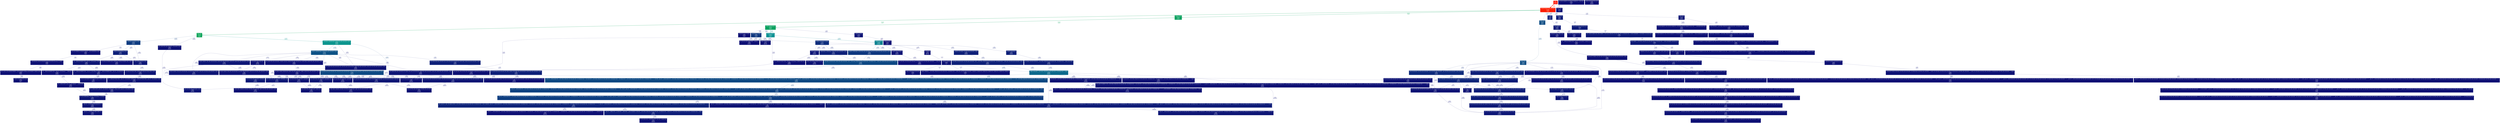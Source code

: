 digraph {
	graph [fontname=Arial, nodesep=0.125, ranksep=0.25];
	node [fontcolor=white, fontname=Arial, height=0, shape=box, style=filled, width=0];
	edge [fontname=Arial];
	1 [color="#fc1400", fontcolor="#ffffff", fontsize="10.00", label="main\n98.06%\n(0.00%)"];
	1 -> 2 [arrowsize="0.99", color="#fb1e01", fontcolor="#fb1e01", fontsize="10.00", label="97.12%\n11964×", labeldistance="3.88", penwidth="3.88"];
	1 -> 136 [arrowsize="0.35", color="#0d1074", fontcolor="#0d1074", fontsize="10.00", label="0.70%\n1×", labeldistance="0.50", penwidth="0.50"];
	2 [color="#fb1e01", fontcolor="#ffffff", fontsize="10.00", label="SharedComponent::TickComponents()\n97.12%\n(0.65%)\n11964×"];
	2 -> 3 [arrowsize="0.61", color="#0ba458", fontcolor="#0ba458", fontsize="10.00", label="37.42%\n11964×", labeldistance="1.50", penwidth="1.50"];
	2 -> 5 [arrowsize="0.60", color="#0ba260", fontcolor="#0ba260", fontsize="10.00", label="35.91%\n11964×", labeldistance="1.44", penwidth="1.44"];
	2 -> 12 [arrowsize="0.37", color="#0d4d84", fontcolor="#0d4d84", fontsize="10.00", label="13.49%\n11964×", labeldistance="0.54", penwidth="0.54"];
	2 -> 28 [arrowsize="0.35", color="#0d1f78", fontcolor="#0d1f78", fontsize="10.00", label="4.23%\n11964×", labeldistance="0.50", penwidth="0.50"];
	2 -> 40 [arrowsize="0.35", color="#0d1b77", fontcolor="#0d1b77", fontsize="10.00", label="3.30%\n23928×", labeldistance="0.50", penwidth="0.50"];
	2 -> 56 [arrowsize="0.35", color="#0d1675", fontcolor="#0d1675", fontsize="10.00", label="2.11%\n11963×", labeldistance="0.50", penwidth="0.50"];
	3 [color="#0ba458", fontcolor="#ffffff", fontsize="10.00", label="Map::Tick()\n37.42%\n(0.32%)\n11964×"];
	3 -> 6 [arrowsize="0.51", color="#0c958e", fontcolor="#0c958e", fontsize="10.00", label="26.35%\n191424×", labeldistance="1.05", penwidth="1.05"];
	3 -> 18 [arrowsize="0.35", color="#0d3b80", fontcolor="#0d3b80", fontsize="10.00", label="10.02%\n191423×", labeldistance="0.50", penwidth="0.50"];
	3 -> 116 [arrowsize="0.35", color="#0d1074", fontcolor="#0d1074", fontsize="10.00", label="0.68%\n191424×", labeldistance="0.50", penwidth="0.50"];
	4 [color="#0ba260", fontcolor="#ffffff", fontsize="10.00", label="Shader::RenderShaders()\n35.91%\n(0.32%)\n11964×"];
	4 -> 7 [arrowsize="0.50", color="#0c9193", fontcolor="#0c9193", fontsize="10.00", label="24.65%\n11964×", labeldistance="0.99", penwidth="0.99"];
	4 -> 20 [arrowsize="0.35", color="#0d367e", fontcolor="#0d367e", fontsize="10.00", label="9.00%\n11964×", labeldistance="0.50", penwidth="0.50"];
	4 -> 74 [arrowsize="0.35", color="#0d1375", fontcolor="#0d1375", fontsize="10.00", label="1.41%\n11964×", labeldistance="0.50", penwidth="0.50"];
	4 -> 147 [arrowsize="0.35", color="#0d0f73", fontcolor="#0d0f73", fontsize="10.00", label="0.54%\n11964×", labeldistance="0.50", penwidth="0.50"];
	5 [color="#0ba260", fontcolor="#ffffff", fontsize="10.00", label="Graphics::Tick()\n35.91%\n(0.00%)\n11964×"];
	5 -> 4 [arrowsize="0.60", color="#0ba260", fontcolor="#0ba260", fontsize="10.00", label="35.91%\n11964×", labeldistance="1.44", penwidth="1.44"];
	6 [color="#0c958e", fontcolor="#ffffff", fontsize="10.00", label="PlayerModel::UpdateMatrix(glm::tmat4x4<float, (glm::precision)0> const&)\n26.35%\n(0.00%)\n191424×"];
	6 -> 10 [arrowsize="0.38", color="#0c5185", fontcolor="#0c5185", fontsize="10.00", label="14.22%\n1357665×", labeldistance="0.57", penwidth="0.57"];
	6 -> 14 [arrowsize="0.35", color="#0d4081", fontcolor="#0d4081", fontsize="10.00", label="10.95%\n574272×", labeldistance="0.50", penwidth="0.50"];
	6 -> 108 [arrowsize="0.35", color="#0d1074", fontcolor="#0d1074", fontsize="10.00", label="0.82%\n191423×", labeldistance="0.50", penwidth="0.50"];
	7 [color="#0c9193", fontcolor="#ffffff", fontsize="10.00", label="Shader3d::Render()\n24.65%\n(0.97%)\n11964×"];
	7 -> 8 [arrowsize="0.47", color="#0c8290", fontcolor="#0c8290", fontsize="10.00", label="22.35%\n1560992×", labeldistance="0.89", penwidth="0.89"];
	7 -> 65 [arrowsize="0.35", color="#0d0d73", fontcolor="#0d0d73", fontsize="10.00", label="0.15%\n11964×", labeldistance="0.50", penwidth="0.50"];
	7 -> 102 [arrowsize="0.35", color="#0d0f73", fontcolor="#0d0f73", fontsize="10.00", label="0.46%\n1836227×", labeldistance="0.50", penwidth="0.50"];
	7 -> 140 [arrowsize="0.35", color="#0d0e73", fontcolor="#0d0e73", fontsize="10.00", label="0.34%\n1836226×", labeldistance="0.50", penwidth="0.50"];
	8 [color="#0c8290", fontcolor="#ffffff", fontsize="10.00", label="Model3d::Render()\n22.35%\n(1.29%)\n1560992×"];
	8 -> 19 [arrowsize="0.35", color="#0d377f", fontcolor="#0d377f", fontsize="10.00", label="9.28%\n1560994×", labeldistance="0.50", penwidth="0.50"];
	8 -> 27 [arrowsize="0.35", color="#0d1f78", fontcolor="#0d1f78", fontsize="10.00", label="4.31%\n1560992×", labeldistance="0.50", penwidth="0.50"];
	8 -> 29 [arrowsize="0.35", color="#0d1f78", fontcolor="#0d1f78", fontsize="10.00", label="4.32%\n1560992×", labeldistance="0.50", penwidth="0.50"];
	8 -> 52 [arrowsize="0.35", color="#0d1274", fontcolor="#0d1274", fontsize="10.00", label="1.16%\n1560992×", labeldistance="0.50", penwidth="0.50"];
	8 -> 76 [arrowsize="0.35", color="#0d1074", fontcolor="#0d1074", fontsize="10.00", label="0.74%\n1560993×", labeldistance="0.50", penwidth="0.50"];
	8 -> 92 [arrowsize="0.35", color="#0d1274", fontcolor="#0d1274", fontsize="10.00", label="1.24%\n4682977×", labeldistance="0.50", penwidth="0.50"];
	9 [color="#0c698b", fontcolor="#ffffff", fontsize="10.00", label="Shader::Uniform(std::__cxx11::basic_string<char, std::char_traits<char>, std::allocator<char> > const&)\n18.43%\n(0.65%)\n7829032×"];
	9 -> 13 [arrowsize="0.36", color="#0d4983", fontcolor="#0d4983", fontsize="10.00", label="12.68%\n7829036×", labeldistance="0.51", penwidth="0.51"];
	9 -> 39 [arrowsize="0.35", color="#0d1274", fontcolor="#0d1274", fontsize="10.00", label="1.29%\n7829033×", labeldistance="0.50", penwidth="0.50"];
	9 -> 72 [arrowsize="0.35", color="#0d1375", fontcolor="#0d1375", fontsize="10.00", label="1.45%\n15658084×", labeldistance="0.50", penwidth="0.50"];
	9 -> 119 [arrowsize="0.35", color="#0d1074", fontcolor="#0d1074", fontsize="10.00", label="0.86%\n7829033×", labeldistance="0.50", penwidth="0.50"];
	9 -> 126 [arrowsize="0.35", color="#0d1074", fontcolor="#0d1074", fontsize="10.00", label="0.81%\n15658069×", labeldistance="0.50", penwidth="0.50"];
	10 [color="#0c5185", fontcolor="#ffffff", fontsize="10.00", label="Model3d::UpdateMatrix(glm::tmat4x4<float, (glm::precision)0> const&)\n14.22%\n(0.97%)\n1357666×"];
	10 -> 14 [arrowsize="0.35", color="#0d1475", fontcolor="#0d1475", fontsize="10.00", label="1.71%\n89850×", labeldistance="0.50", penwidth="0.50"];
	10 -> 31 [arrowsize="0.35", color="#0d1e78", fontcolor="#0d1e78", fontsize="10.00", label="4.12%\n118425×", labeldistance="0.50", penwidth="0.50"];
	10 -> 53 [arrowsize="0.35", color="#0d1676", fontcolor="#0d1676", fontsize="10.00", label="2.21%\n1327716×", labeldistance="0.50", penwidth="0.50"];
	10 -> 62 [arrowsize="0.35", color="#0d1174", fontcolor="#0d1174", fontsize="10.00", label="0.98%\n1357666×", labeldistance="0.50", penwidth="0.50"];
	10 -> 65 [arrowsize="0.35", color="#0d1375", fontcolor="#0d1375", fontsize="10.00", label="1.48%\n118426×", labeldistance="0.50", penwidth="0.50"];
	10 -> 87 [arrowsize="0.35", color="#0d1274", fontcolor="#0d1274", fontsize="10.00", label="1.28%\n1327748×", labeldistance="0.50", penwidth="0.50"];
	10 -> 108 [arrowsize="0.35", color="#0d0d73", fontcolor="#0d0d73", fontsize="10.00", label="0.13%\n29950×", labeldistance="0.50", penwidth="0.50"];
	10 -> 125 [arrowsize="0.35", color="#0d1074", fontcolor="#0d1074", fontsize="10.00", label="0.80%\n118426×", labeldistance="0.50", penwidth="0.50"];
	11 [color="#0d4d84", fontcolor="#ffffff", fontsize="10.00", label="Player::Tick()\n13.49%\n(0.65%)\n191424×"];
	11 -> 22 [arrowsize="0.35", color="#0d2a7b", fontcolor="#0d2a7b", fontsize="10.00", label="6.56%\n191424×", labeldistance="0.50", penwidth="0.50"];
	11 -> 33 [arrowsize="0.35", color="#0d1e78", fontcolor="#0d1e78", fontsize="10.00", label="3.98%\n2872831×", labeldistance="0.50", penwidth="0.50"];
	11 -> 38 [arrowsize="0.35", color="#0d0e73", fontcolor="#0d0e73", fontsize="10.00", label="0.36%\n385126×", labeldistance="0.50", penwidth="0.50"];
	11 -> 44 [arrowsize="0.35", color="#0d0f73", fontcolor="#0d0f73", fontsize="10.00", label="0.49%\n765696×", labeldistance="0.50", penwidth="0.50"];
	11 -> 49 [arrowsize="0.35", color="#0d0d73", fontcolor="#0d0d73", fontsize="10.00", label="0.13%\n957120×", labeldistance="0.50", penwidth="0.50"];
	11 -> 83 [arrowsize="0.35", color="#0d0e73", fontcolor="#0d0e73", fontsize="10.00", label="0.22%\n747711×", labeldistance="0.50", penwidth="0.50"];
	11 -> 134 [arrowsize="0.35", color="#0d1074", fontcolor="#0d1074", fontsize="10.00", label="0.72%\n191424×", labeldistance="0.50", penwidth="0.50"];
	12 [color="#0d4d84", fontcolor="#ffffff", fontsize="10.00", label="World::Tick()\n13.49%\n(0.00%)\n11964×"];
	12 -> 11 [arrowsize="0.37", color="#0d4d84", fontcolor="#0d4d84", fontsize="10.00", label="13.49%\n191424×", labeldistance="0.54", penwidth="0.54"];
	13 [color="#0d4983", fontcolor="#ffffff", fontsize="10.00", label="__gnu_cxx::__normal_iterator<std::__cxx11::basic_string<char, std::char_traits<char>, std::allocator<char> >*, std::vector<std::__cxx11::basic_string<char, std::char_traits<char>, std::allocator<char> >, std::allocator<std::__cxx11::basic_string<char, std::char_traits<char>, std::allocator<char> > > > > std::find<__gnu_cxx::__normal_iterator<std::__cxx11::basic_string<char, std::char_traits<char>, std::allocator<char> >*, std::vector<std::__cxx11::basic_string<char, std::char_traits<char>, std::allocator<char> >, std::allocator<std::__cxx11::basic_string<char, std::char_traits<char>, std::allocator<char> > > > >, std::__cxx11::basic_string<char, std::char_traits<char>, std::allocator<char> > >(__gnu_cxx::__normal_iterator<std::__cxx11::basic_string<char, std::char_traits<char>, std::allocator<char> >*, std::vector<std::__cxx11::basic_string<char, std::char_traits<char>, std::allocator<char> >, std::allocator<std::__cxx11::basic_string<char, std::char_traits<char>, std::allocator<char> > > > >, __gnu_cxx::__normal_iterator<std::__cxx11::basic_string<char, std::char_traits<char>, std::allocator<char> >*, std::vector<std::__cxx11::basic_string<char, std::char_traits<char>, std::allocator<char> >, std::allocator<std::__cxx11::basic_string<char, std::char_traits<char>, std::allocator<char> > > > >, std::__cxx11::basic_string<char, std::char_traits<char>, std::allocator<char> > const&)\n12.68%\n(1.29%)\n7829036×"];
	13 -> 16 [arrowsize="0.35", color="#0d4281", fontcolor="#0d4281", fontsize="10.00", label="11.39%\n7829034×", labeldistance="0.50", penwidth="0.50"];
	14 [color="#0d4983", fontcolor="#ffffff", fontsize="10.00", label="glm::tmat4x4<float, (glm::precision)0> glm::rotate<float, (glm::precision)0>(glm::tmat4x4<float, (glm::precision)0> const&, float, glm::tvec3<float, (glm::precision)0> const&)\n12.66%\n(0.97%)\n664122×"];
	14 -> 43 [arrowsize="0.35", color="#0d1a77", fontcolor="#0d1a77", fontsize="10.00", label="3.15%\n15938916×", labeldistance="0.50", penwidth="0.50"];
	14 -> 48 [arrowsize="0.35", color="#0d1575", fontcolor="#0d1575", fontsize="10.00", label="2.01%\n1328242×", labeldistance="0.50", penwidth="0.50"];
	14 -> 55 [arrowsize="0.35", color="#0d0e73", fontcolor="#0d0e73", fontsize="10.00", label="0.38%\n6641209×", labeldistance="0.50", penwidth="0.50"];
	14 -> 57 [arrowsize="0.35", color="#0d1274", fontcolor="#0d1274", fontsize="10.00", label="1.20%\n5977089×", labeldistance="0.50", penwidth="0.50"];
	14 -> 64 [arrowsize="0.35", color="#0d1174", fontcolor="#0d1174", fontsize="10.00", label="1.12%\n3984726×", labeldistance="0.50", penwidth="0.50"];
	14 -> 69 [arrowsize="0.35", color="#0d1274", fontcolor="#0d1274", fontsize="10.00", label="1.31%\n11954182×", labeldistance="0.50", penwidth="0.50"];
	14 -> 75 [arrowsize="0.35", color="#0d1174", fontcolor="#0d1174", fontsize="10.00", label="1.08%\n14610666×", labeldistance="0.50", penwidth="0.50"];
	14 -> 90 [arrowsize="0.35", color="#0d1174", fontcolor="#0d1174", fontsize="10.00", label="1.11%\n664122×", labeldistance="0.50", penwidth="0.50"];
	15 [color="#0d4883", fontcolor="#ffffff", fontsize="10.00", label="void Shader::SetUniform<glm::tmat4x4<float, (glm::precision)0> >(std::__cxx11::basic_string<char, std::char_traits<char>, std::allocator<char> > const&, glm::tmat4x4<float, (glm::precision)0> const&)\n12.53%\n(1.29%)\n4527575×"];
	15 -> 9 [arrowsize="0.35", color="#0d3e80", fontcolor="#0d3e80", fontsize="10.00", label="10.66%\n4527576×", labeldistance="0.50", penwidth="0.50"];
	15 -> 163 [arrowsize="0.35", color="#0d0f73", fontcolor="#0d0f73", fontsize="10.00", label="0.58%\n4527576×", labeldistance="0.50", penwidth="0.50"];
	16 [color="#0d4281", fontcolor="#ffffff", fontsize="10.00", label="__gnu_cxx::__normal_iterator<std::__cxx11::basic_string<char, std::char_traits<char>, std::allocator<char> >*, std::vector<std::__cxx11::basic_string<char, std::char_traits<char>, std::allocator<char> >, std::allocator<std::__cxx11::basic_string<char, std::char_traits<char>, std::allocator<char> > > > > std::__find_if<__gnu_cxx::__normal_iterator<std::__cxx11::basic_string<char, std::char_traits<char>, std::allocator<char> >*, std::vector<std::__cxx11::basic_string<char, std::char_traits<char>, std::allocator<char> >, std::allocator<std::__cxx11::basic_string<char, std::char_traits<char>, std::allocator<char> > > > >, __gnu_cxx::__ops::_Iter_equals_val<std::__cxx11::basic_string<char, std::char_traits<char>, std::allocator<char> > const> >(__gnu_cxx::__normal_iterator<std::__cxx11::basic_string<char, std::char_traits<char>, std::allocator<char> >*, std::vector<std::__cxx11::basic_string<char, std::char_traits<char>, std::allocator<char> >, std::allocator<std::__cxx11::basic_string<char, std::char_traits<char>, std::allocator<char> > > > >, __gnu_cxx::__normal_iterator<std::__cxx11::basic_string<char, std::char_traits<char>, std::allocator<char> >*, std::vector<std::__cxx11::basic_string<char, std::char_traits<char>, std::allocator<char> >, std::allocator<std::__cxx11::basic_string<char, std::char_traits<char>, std::allocator<char> > > > >, __gnu_cxx::__ops::_Iter_equals_val<std::__cxx11::basic_string<char, std::char_traits<char>, std::allocator<char> > const>)\n11.39%\n(0.65%)\n7829034×"];
	16 -> 17 [arrowsize="0.35", color="#0d3d80", fontcolor="#0d3d80", fontsize="10.00", label="10.43%\n7829033×", labeldistance="0.50", penwidth="0.50"];
	17 [color="#0d3d80", fontcolor="#ffffff", fontsize="10.00", label="__gnu_cxx::__normal_iterator<std::__cxx11::basic_string<char, std::char_traits<char>, std::allocator<char> >*, std::vector<std::__cxx11::basic_string<char, std::char_traits<char>, std::allocator<char> >, std::allocator<std::__cxx11::basic_string<char, std::char_traits<char>, std::allocator<char> > > > > std::__find_if<__gnu_cxx::__normal_iterator<std::__cxx11::basic_string<char, std::char_traits<char>, std::allocator<char> >*, std::vector<std::__cxx11::basic_string<char, std::char_traits<char>, std::allocator<char> >, std::allocator<std::__cxx11::basic_string<char, std::char_traits<char>, std::allocator<char> > > > >, __gnu_cxx::__ops::_Iter_equals_val<std::__cxx11::basic_string<char, std::char_traits<char>, std::allocator<char> > const> >(__gnu_cxx::__normal_iterator<std::__cxx11::basic_string<char, std::char_traits<char>, std::allocator<char> >*, std::vector<std::__cxx11::basic_string<char, std::char_traits<char>, std::allocator<char> >, std::allocator<std::__cxx11::basic_string<char, std::char_traits<char>, std::allocator<char> > > > >, __gnu_cxx::__normal_iterator<std::__cxx11::basic_string<char, std::char_traits<char>, std::allocator<char> >*, std::vector<std::__cxx11::basic_string<char, std::char_traits<char>, std::allocator<char> >, std::allocator<std::__cxx11::basic_string<char, std::char_traits<char>, std::allocator<char> > > > >, __gnu_cxx::__ops::_Iter_equals_val<std::__cxx11::basic_string<char, std::char_traits<char>, std::allocator<char> > const>, std::random_access_iterator_tag)\n10.43%\n(1.94%)\n7829033×"];
	17 -> 24 [arrowsize="0.35", color="#0d2379", fontcolor="#0d2379", fontsize="10.00", label="5.16%\n32817151×", labeldistance="0.50", penwidth="0.50"];
	17 -> 39 [arrowsize="0.35", color="#0d1575", fontcolor="#0d1575", fontsize="10.00", label="2.04%\n12368586×", labeldistance="0.50", penwidth="0.50"];
	17 -> 81 [arrowsize="0.35", color="#0d1274", fontcolor="#0d1274", fontsize="10.00", label="1.29%\n24988136×", labeldistance="0.50", penwidth="0.50"];
	18 [color="#0d3b80", fontcolor="#ffffff", fontsize="10.00", label="PlayerModel::Sync(Player const&)\n10.02%\n(2.58%)\n191423×"];
	18 -> 32 [arrowsize="0.35", color="#0d1e78", fontcolor="#0d1e78", fontsize="10.00", label="3.95%\n382847×", labeldistance="0.50", penwidth="0.50"];
	18 -> 54 [arrowsize="0.35", color="#0d1475", fontcolor="#0d1475", fontsize="10.00", label="1.78%\n1339968×", labeldistance="0.50", penwidth="0.50"];
	18 -> 117 [arrowsize="0.35", color="#0d1074", fontcolor="#0d1074", fontsize="10.00", label="0.90%\n1778×", labeldistance="0.50", penwidth="0.50"];
	19 [color="#0d377f", fontcolor="#ffffff", fontsize="10.00", label="Shader3d::SetMatrix(glm::tmat4x4<float, (glm::precision)0> const&, glm::tmat4x4<float, (glm::precision)0> const&)\n9.28%\n(0.65%)\n1560994×"];
	19 -> 15 [arrowsize="0.35", color="#0d347e", fontcolor="#0d347e", fontsize="10.00", label="8.64%\n3121986×", labeldistance="0.50", penwidth="0.50"];
	20 [color="#0d367e", fontcolor="#ffffff", fontsize="10.00", label="ShaderShadow::Render()\n9.00%\n(0.65%)\n11964×"];
	20 -> 21 [arrowsize="0.35", color="#0d2d7c", fontcolor="#0d2d7c", fontsize="10.00", label="7.17%\n1369697×", labeldistance="0.50", penwidth="0.50"];
	20 -> 65 [arrowsize="0.35", color="#0d0d73", fontcolor="#0d0d73", fontsize="10.00", label="0.15%\n11964×", labeldistance="0.50", penwidth="0.50"];
	20 -> 102 [arrowsize="0.35", color="#0d0e73", fontcolor="#0d0e73", fontsize="10.00", label="0.39%\n1561231×", labeldistance="0.50", penwidth="0.50"];
	20 -> 140 [arrowsize="0.35", color="#0d0e73", fontcolor="#0d0e73", fontsize="10.00", label="0.29%\n1561230×", labeldistance="0.50", penwidth="0.50"];
	21 [color="#0d2d7c", fontcolor="#ffffff", fontsize="10.00", label="Model3d::ShadowModel::Render()\n7.17%\n(0.65%)\n1369697×"];
	21 -> 26 [arrowsize="0.35", color="#0d2078", fontcolor="#0d2078", fontsize="10.00", label="4.44%\n1369698×", labeldistance="0.50", penwidth="0.50"];
	21 -> 52 [arrowsize="0.35", color="#0d1174", fontcolor="#0d1174", fontsize="10.00", label="1.02%\n1369697×", labeldistance="0.50", penwidth="0.50"];
	21 -> 76 [arrowsize="0.35", color="#0d0f74", fontcolor="#0d0f74", fontsize="10.00", label="0.65%\n1369698×", labeldistance="0.50", penwidth="0.50"];
	22 [color="#0d2a7b", fontcolor="#ffffff", fontsize="10.00", label="World::MoveBox(glm::tvec3<float, (glm::precision)0>*, glm::tvec3<float, (glm::precision)0>*, glm::tvec3<float, (glm::precision)0> const&, float) const\n6.56%\n(0.32%)\n191424×"];
	22 -> 23 [arrowsize="0.35", color="#0d257a", fontcolor="#0d257a", fontsize="10.00", label="5.61%\n841721×", labeldistance="0.50", penwidth="0.50"];
	22 -> 38 [arrowsize="0.35", color="#0d0d73", fontcolor="#0d0d73", fontsize="10.00", label="0.18%\n191424×", labeldistance="0.50", penwidth="0.50"];
	22 -> 70 [arrowsize="0.35", color="#0d0e73", fontcolor="#0d0e73", fontsize="10.00", label="0.24%\n292244×", labeldistance="0.50", penwidth="0.50"];
	23 [color="#0d257a", fontcolor="#ffffff", fontsize="10.00", label="World::TestBox(glm::tvec3<float, (glm::precision)0> const&, glm::tvec3<float, (glm::precision)0> const&) const\n5.61%\n(0.65%)\n841721×"];
	23 -> 44 [arrowsize="0.35", color="#0d1876", fontcolor="#0d1876", fontsize="10.00", label="2.65%\n4169866×", labeldistance="0.50", penwidth="0.50"];
	23 -> 49 [arrowsize="0.35", color="#0d0f73", fontcolor="#0d0f73", fontsize="10.00", label="0.55%\n4169866×", labeldistance="0.50", penwidth="0.50"];
	23 -> 70 [arrowsize="0.35", color="#0d1074", fontcolor="#0d1074", fontsize="10.00", label="0.69%\n841721×", labeldistance="0.50", penwidth="0.50"];
	23 -> 83 [arrowsize="0.35", color="#0d1174", fontcolor="#0d1174", fontsize="10.00", label="1.07%\n3691518×", labeldistance="0.50", penwidth="0.50"];
	24 [color="#0d2379", fontcolor="#ffffff", fontsize="10.00", label="bool __gnu_cxx::__ops::_Iter_equals_val<std::__cxx11::basic_string<char, std::char_traits<char>, std::allocator<char> > const>::operator()<__gnu_cxx::__normal_iterator<std::__cxx11::basic_string<char, std::char_traits<char>, std::allocator<char> >*, std::vector<std::__cxx11::basic_string<char, std::char_traits<char>, std::allocator<char> >, std::allocator<std::__cxx11::basic_string<char, std::char_traits<char>, std::allocator<char> > > > > >(__gnu_cxx::__normal_iterator<std::__cxx11::basic_string<char, std::char_traits<char>, std::allocator<char> >*, std::vector<std::__cxx11::basic_string<char, std::char_traits<char>, std::allocator<char> >, std::allocator<std::__cxx11::basic_string<char, std::char_traits<char>, std::allocator<char> > > > >)\n5.16%\n(0.65%)\n32817151×"];
	24 -> 34 [arrowsize="0.35", color="#0d1d78", fontcolor="#0d1d78", fontsize="10.00", label="3.87%\n32817150×", labeldistance="0.50", penwidth="0.50"];
	24 -> 138 [arrowsize="0.35", color="#0d0f74", fontcolor="#0d0f74", fontsize="10.00", label="0.65%\n32817151×", labeldistance="0.50", penwidth="0.50"];
	25 [color="#0d2078", fontcolor="#ffffff", fontsize="10.00", label="void Shader::SetUniform<glm::tvec4<float, (glm::precision)0> >(std::__cxx11::basic_string<char, std::char_traits<char>, std::allocator<char> > const&, glm::tvec4<float, (glm::precision)0> const&)\n4.40%\n(0.65%)\n1596891×"];
	25 -> 9 [arrowsize="0.35", color="#0d1d78", fontcolor="#0d1d78", fontsize="10.00", label="3.76%\n1596891×", labeldistance="0.50", penwidth="0.50"];
	26 [color="#0d2078", fontcolor="#ffffff", fontsize="10.00", label="ShaderShadow::SetMatrix(glm::tmat4x4<float, (glm::precision)0> const&)\n4.44%\n(0.65%)\n1369698×"];
	26 -> 15 [arrowsize="0.35", color="#0d1d78", fontcolor="#0d1d78", fontsize="10.00", label="3.79%\n1369697×", labeldistance="0.50", penwidth="0.50"];
	27 [color="#0d1f78", fontcolor="#ffffff", fontsize="10.00", label="Shader3d::SetColor(glm::tvec4<float, (glm::precision)0> const&)\n4.31%\n(0.00%)\n1560992×"];
	27 -> 25 [arrowsize="0.35", color="#0d1f78", fontcolor="#0d1f78", fontsize="10.00", label="4.31%\n1560994×", labeldistance="0.50", penwidth="0.50"];
	28 [color="#0d1f78", fontcolor="#ffffff", fontsize="10.00", label="UI::Tick()\n4.23%\n(0.97%)\n11964×"];
	28 -> 42 [arrowsize="0.35", color="#0d1a77", fontcolor="#0d1a77", fontsize="10.00", label="3.19%\n71781×", labeldistance="0.50", penwidth="0.50"];
	29 [color="#0d1f78", fontcolor="#ffffff", fontsize="10.00", label="Shader3d::SetLight(bool)\n4.32%\n(0.65%)\n1560992×"];
	29 -> 36 [arrowsize="0.35", color="#0d1c77", fontcolor="#0d1c77", fontsize="10.00", label="3.68%\n1560992×", labeldistance="0.50", penwidth="0.50"];
	30 [color="#0d1f78", fontcolor="#ffffff", fontsize="10.00", label="glm::tmat4x4<float, (glm::precision)0> glm::detail::compute_inverse<float, (glm::precision)0>(glm::tmat4x4<float, (glm::precision)0> const&)\n4.19%\n(0.32%)\n120447×"];
	30 -> 55 [arrowsize="0.35", color="#0d0f74", fontcolor="#0d0f74", fontsize="10.00", label="0.61%\n10719856×", labeldistance="0.50", penwidth="0.50"];
	30 -> 64 [arrowsize="0.35", color="#0d0d73", fontcolor="#0d0d73", fontsize="10.00", label="0.14%\n481792×", labeldistance="0.50", penwidth="0.50"];
	30 -> 78 [arrowsize="0.35", color="#0d1174", fontcolor="#0d1174", fontsize="10.00", label="0.93%\n10599411×", labeldistance="0.50", penwidth="0.50"];
	30 -> 100 [arrowsize="0.35", color="#0d1174", fontcolor="#0d1174", fontsize="10.00", label="1.06%\n2047616×", labeldistance="0.50", penwidth="0.50"];
	31 [color="#0d1f78", fontcolor="#ffffff", fontsize="10.00", label="glm::tmat4x4<float, (glm::precision)0> glm::inverse<float, (glm::precision)0, glm::tmat4x4>(glm::tmat4x4<float, (glm::precision)0> const&)\n4.19%\n(0.00%)\n120447×"];
	31 -> 30 [arrowsize="0.35", color="#0d1f78", fontcolor="#0d1f78", fontsize="10.00", label="4.19%\n120447×", labeldistance="0.50", penwidth="0.50"];
	32 [color="#0d1e78", fontcolor="#ffffff", fontsize="10.00", label="Model3d::operator=(Model3d const&)\n3.95%\n(0.32%)\n382974×"];
	32 -> 54 [arrowsize="0.35", color="#0d0f73", fontcolor="#0d0f73", fontsize="10.00", label="0.51%\n382975×", labeldistance="0.50", penwidth="0.50"];
	32 -> 59 [arrowsize="0.35", color="#0d1575", fontcolor="#0d1575", fontsize="10.00", label="1.98%\n382974×", labeldistance="0.50", penwidth="0.50"];
	32 -> 135 [arrowsize="0.35", color="#0d1074", fontcolor="#0d1074", fontsize="10.00", label="0.69%\n382975×", labeldistance="0.50", penwidth="0.50"];
	33 [color="#0d1e78", fontcolor="#ffffff", fontsize="10.00", label="float glm::distance<float, (glm::precision)0, glm::tvec3>(glm::tvec3<float, (glm::precision)0> const&, glm::tvec3<float, (glm::precision)0> const&)\n3.98%\n(0.32%)\n2873759×"];
	33 -> 38 [arrowsize="0.35", color="#0d1876", fontcolor="#0d1876", fontsize="10.00", label="2.71%\n2873759×", labeldistance="0.50", penwidth="0.50"];
	33 -> 97 [arrowsize="0.35", color="#0d1174", fontcolor="#0d1174", fontsize="10.00", label="0.94%\n2873759×", labeldistance="0.50", penwidth="0.50"];
	34 [color="#0d1d78", fontcolor="#ffffff", fontsize="10.00", label="__gnu_cxx::__enable_if<std::__is_char<char>::__value, bool>::__type std::operator==<char>(std::__cxx11::basic_string<char, std::char_traits<char>, std::allocator<char> > const&, std::__cxx11::basic_string<char, std::char_traits<char>, std::allocator<char> > const&)\n3.87%\n(2.90%)\n32817150×"];
	34 -> 106 [arrowsize="0.35", color="#0d1174", fontcolor="#0d1174", fontsize="10.00", label="0.97%\n7876876×", labeldistance="0.50", penwidth="0.50"];
	35 [color="#0d1d78", fontcolor="#ffffff", fontsize="10.00", label="float glm::dot<float, (glm::precision)0, glm::tvec3>(glm::tvec3<float, (glm::precision)0> const&, glm::tvec3<float, (glm::precision)0> const&)\n3.87%\n(0.32%)\n4877335×"];
	35 -> 37 [arrowsize="0.35", color="#0d1c77", fontcolor="#0d1c77", fontsize="10.00", label="3.55%\n4877335×", labeldistance="0.50", penwidth="0.50"];
	36 [color="#0d1d77", fontcolor="#ffffff", fontsize="10.00", label="void Shader::SetUniform<float>(std::__cxx11::basic_string<char, std::char_traits<char>, std::allocator<char> > const&, float const&)\n3.70%\n(0.00%)\n1572956×"];
	36 -> 9 [arrowsize="0.35", color="#0d1d77", fontcolor="#0d1d77", fontsize="10.00", label="3.70%\n1572956×", labeldistance="0.50", penwidth="0.50"];
	37 [color="#0d1c77", fontcolor="#ffffff", fontsize="10.00", label="glm::detail::compute_dot<glm::tvec3, float, (glm::precision)0>::call(glm::tvec3<float, (glm::precision)0> const&, glm::tvec3<float, (glm::precision)0> const&)\n3.55%\n(0.65%)\n4877335×"];
	37 -> 45 [arrowsize="0.35", color="#0d1976", fontcolor="#0d1976", fontsize="10.00", label="2.91%\n4877335×", labeldistance="0.50", penwidth="0.50"];
	38 [color="#0d1c77", fontcolor="#ffffff", fontsize="10.00", label="float glm::length<float, (glm::precision)0, glm::tvec3>(glm::tvec3<float, (glm::precision)0> const&)\n3.64%\n(0.32%)\n3857145×"];
	38 -> 35 [arrowsize="0.35", color="#0d1a77", fontcolor="#0d1a77", fontsize="10.00", label="3.06%\n3857145×", labeldistance="0.50", penwidth="0.50"];
	39 [color="#0d1b77", fontcolor="#ffffff", fontsize="10.00", label="__gnu_cxx::__normal_iterator<std::__cxx11::basic_string<char, std::char_traits<char>, std::allocator<char> >*, std::vector<std::__cxx11::basic_string<char, std::char_traits<char>, std::allocator<char> >, std::allocator<std::__cxx11::basic_string<char, std::char_traits<char>, std::allocator<char> > > > >::difference_type __gnu_cxx::operator-<std::__cxx11::basic_string<char, std::char_traits<char>, std::allocator<char> >*, std::vector<std::__cxx11::basic_string<char, std::char_traits<char>, std::allocator<char> >, std::allocator<std::__cxx11::basic_string<char, std::char_traits<char>, std::allocator<char> > > > >(__gnu_cxx::__normal_iterator<std::__cxx11::basic_string<char, std::char_traits<char>, std::allocator<char> >*, std::vector<std::__cxx11::basic_string<char, std::char_traits<char>, std::allocator<char> >, std::allocator<std::__cxx11::basic_string<char, std::char_traits<char>, std::allocator<char> > > > > const&, __gnu_cxx::__normal_iterator<std::__cxx11::basic_string<char, std::char_traits<char>, std::allocator<char> >*, std::vector<std::__cxx11::basic_string<char, std::char_traits<char>, std::allocator<char> >, std::allocator<std::__cxx11::basic_string<char, std::char_traits<char>, std::allocator<char> > > > > const&)\n3.33%\n(1.94%)\n20197619×"];
	39 -> 61 [arrowsize="0.35", color="#0d1375", fontcolor="#0d1375", fontsize="10.00", label="1.39%\n40395238×", labeldistance="0.50", penwidth="0.50"];
	40 [color="#0d1b77", fontcolor="#ffffff", fontsize="10.00", label="Loading::Tick()\n3.30%\n(0.00%)\n23928×"];
	40 -> 41 [arrowsize="0.35", color="#0d1b77", fontcolor="#0d1b77", fontsize="10.00", label="3.30%\n26×", labeldistance="0.50", penwidth="0.50"];
	41 [color="#0d1b77", fontcolor="#ffffff", fontsize="10.00", label="std::function<void ()>::operator()() const\n3.30%\n(0.00%)\n26×"];
	41 -> 46 [arrowsize="0.35", color="#0d1976", fontcolor="#0d1976", fontsize="10.00", label="2.88%\n1×", labeldistance="0.50", penwidth="0.50"];
	42 [color="#0d1a77", fontcolor="#ffffff", fontsize="10.00", label="Panel::Validate()\n3.19%\n(0.32%)\n71781×"];
	42 -> 91 [arrowsize="0.35", color="#0d1274", fontcolor="#0d1274", fontsize="10.00", label="1.16%\n35900×", labeldistance="0.50", penwidth="0.50"];
	42 -> 98 [arrowsize="0.35", color="#0d1174", fontcolor="#0d1174", fontsize="10.00", label="1.07%\n35900×", labeldistance="0.50", penwidth="0.50"];
	43 [color="#0d1a77", fontcolor="#ffffff", fontsize="10.00", label="glm::tvec3<float, (glm::precision)0>::operator[](int)\n3.15%\n(2.26%)\n15938916×"];
	43 -> 105 [arrowsize="0.35", color="#0d1074", fontcolor="#0d1074", fontsize="10.00", label="0.89%\n15938915×", labeldistance="0.50", penwidth="0.50"];
	44 [color="#0d1a77", fontcolor="#ffffff", fontsize="10.00", label="World::GetTile(glm::tvec3<float, (glm::precision)0> const&) const\n3.14%\n(0.97%)\n4937315×"];
	44 -> 51 [arrowsize="0.35", color="#0d1676", fontcolor="#0d1676", fontsize="10.00", label="2.17%\n4937315×", labeldistance="0.50", penwidth="0.50"];
	45 [color="#0d1976", fontcolor="#ffffff", fontsize="10.00", label="glm::tvec3<float, (glm::precision)0> glm::operator*<float, (glm::precision)0>(glm::tvec3<float, (glm::precision)0> const&, glm::tvec3<float, (glm::precision)0> const&)\n2.91%\n(2.26%)\n4877335×"];
	45 -> 49 [arrowsize="0.35", color="#0d0f74", fontcolor="#0d0f74", fontsize="10.00", label="0.65%\n4877335×", labeldistance="0.50", penwidth="0.50"];
	46 [color="#0d1976", fontcolor="#ffffff", fontsize="10.00", label="std::_Function_handler<void (), Map::Load(std::__cxx11::basic_string<char, std::char_traits<char>, std::allocator<char> > const&)::{lambda()#1}>::_M_invoke(std::_Any_data const&)\n2.88%\n(0.00%)\n1×"];
	46 -> 47 [arrowsize="0.35", color="#0d1976", fontcolor="#0d1976", fontsize="10.00", label="2.88%\n1×", labeldistance="0.50", penwidth="0.50"];
	47 [color="#0d1976", fontcolor="#ffffff", fontsize="10.00", label="Map::Load(std::__cxx11::basic_string<char, std::char_traits<char>, std::allocator<char> > const&)::{lambda()#1}::operator()() const\n2.88%\n(0.00%)\n1×"];
	47 -> 73 [arrowsize="0.35", color="#0d1375", fontcolor="#0d1375", fontsize="10.00", label="1.41%\n33792×", labeldistance="0.50", penwidth="0.50"];
	47 -> 89 [arrowsize="0.35", color="#0d1274", fontcolor="#0d1274", fontsize="10.00", label="1.26%\n33792×", labeldistance="0.50", penwidth="0.50"];
	48 [color="#0d1876", fontcolor="#ffffff", fontsize="10.00", label="glm::tmat4x4<float, (glm::precision)0>::tmat4x4(glm::ctor)\n2.74%\n(0.97%)\n1812416×"];
	48 -> 50 [arrowsize="0.35", color="#0d1475", fontcolor="#0d1475", fontsize="10.00", label="1.77%\n7249672×", labeldistance="0.50", penwidth="0.50"];
	49 [color="#0d1676", fontcolor="#ffffff", fontsize="10.00", label="glm::tvec3<float, (glm::precision)0>::tvec3(float const&, float const&, float const&)\n2.26%\n(2.26%)\n17020863×"];
	50 [color="#0d1676", fontcolor="#ffffff", fontsize="10.00", label="glm::tvec4<float, (glm::precision)0>::tvec4()\n2.26%\n(2.26%)\n9253180×"];
	51 [color="#0d1676", fontcolor="#ffffff", fontsize="10.00", label="World::GetTile(int, int, int) const\n2.26%\n(2.26%)\n5133923×"];
	52 [color="#0d1676", fontcolor="#ffffff", fontsize="10.00", label="Texture::Bind() const\n2.26%\n(0.32%)\n3026442×"];
	52 -> 86 [arrowsize="0.35", color="#0d1274", fontcolor="#0d1274", fontsize="10.00", label="1.29%\n2547693×", labeldistance="0.50", penwidth="0.50"];
	52 -> 144 [arrowsize="0.35", color="#0d0f74", fontcolor="#0d0f74", fontsize="10.00", label="0.65%\n3026442×", labeldistance="0.50", penwidth="0.50"];
	53 [color="#0d1676", fontcolor="#ffffff", fontsize="10.00", label="bool glm::operator!=<float, (glm::precision)0>(glm::tmat4x4<float, (glm::precision)0> const&, glm::tmat4x4<float, (glm::precision)0> const&)\n2.21%\n(0.32%)\n1327716×"];
	53 -> 55 [arrowsize="0.35", color="#0d0f74", fontcolor="#0d0f74", fontsize="10.00", label="0.60%\n10571923×", labeldistance="0.50", penwidth="0.50"];
	53 -> 82 [arrowsize="0.35", color="#0d1274", fontcolor="#0d1274", fontsize="10.00", label="1.29%\n5285962×", labeldistance="0.50", penwidth="0.50"];
	54 [color="#0d1776", fontcolor="#ffffff", fontsize="10.00", label="Texture::operator=(Texture const&)\n2.33%\n(0.65%)\n1760736×"];
	54 -> 66 [arrowsize="0.35", color="#0d1475", fontcolor="#0d1475", fontsize="10.00", label="1.69%\n1760736×", labeldistance="0.50", penwidth="0.50"];
	55 [color="#0d1675", fontcolor="#ffffff", fontsize="10.00", label="glm::tmat4x4<float, (glm::precision)0>::operator[](int) const\n2.15%\n(1.29%)\n37779339×"];
	55 -> 79 [arrowsize="0.35", color="#0d1074", fontcolor="#0d1074", fontsize="10.00", label="0.86%\n37779342×", labeldistance="0.50", penwidth="0.50"];
	56 [color="#0d1675", fontcolor="#ffffff", fontsize="10.00", label="Client::Tick()\n2.11%\n(0.00%)\n11963×"];
	56 -> 96 [arrowsize="0.35", color="#0d1174", fontcolor="#0d1174", fontsize="10.00", label="1.12%\n11964×", labeldistance="0.50", penwidth="0.50"];
	56 -> 107 [arrowsize="0.35", color="#0d1174", fontcolor="#0d1174", fontsize="10.00", label="0.97%\n146630×", labeldistance="0.50", penwidth="0.50"];
	57 [color="#0d1675", fontcolor="#ffffff", fontsize="10.00", label="glm::tvec4<float, (glm::precision)0> glm::operator*<float, (glm::precision)0>(glm::tvec4<float, (glm::precision)0> const&, float)\n2.09%\n(1.61%)\n10447629×"];
	57 -> 104 [arrowsize="0.35", color="#0d0f73", fontcolor="#0d0f73", fontsize="10.00", label="0.48%\n10447630×", labeldistance="0.50", penwidth="0.50"];
	58 [color="#0d1575", fontcolor="#ffffff", fontsize="10.00", label="std::__shared_count<(__gnu_cxx::_Lock_policy)2>::operator=(std::__shared_count<(__gnu_cxx::_Lock_policy)2> const&)\n2.06%\n(0.65%)\n2145567×"];
	58 -> 60 [arrowsize="0.35", color="#0d1174", fontcolor="#0d1174", fontsize="10.00", label="1.09%\n514398×", labeldistance="0.50", penwidth="0.50"];
	59 [color="#0d1575", fontcolor="#ffffff", fontsize="10.00", label="std::__shared_ptr<Model3d::Data, (__gnu_cxx::_Lock_policy)2>::reset()\n2.00%\n(0.00%)\n384996×"];
	59 -> 84 [arrowsize="0.35", color="#0d1274", fontcolor="#0d1274", fontsize="10.00", label="1.29%\n384996×", labeldistance="0.50", penwidth="0.50"];
	59 -> 133 [arrowsize="0.35", color="#0d1074", fontcolor="#0d1074", fontsize="10.00", label="0.71%\n384997×", labeldistance="0.50", penwidth="0.50"];
	60 [color="#0d1575", fontcolor="#ffffff", fontsize="10.00", label="std::_Sp_counted_base<(__gnu_cxx::_Lock_policy)2>::_M_release()\n1.94%\n(0.00%)\n913411×"];
	60 -> 63 [arrowsize="0.35", color="#0d1575", fontcolor="#0d1575", fontsize="10.00", label="1.94%\n925580×", labeldistance="0.50", penwidth="0.50"];
	61 [color="#0d1575", fontcolor="#ffffff", fontsize="10.00", label="__gnu_cxx::__normal_iterator<std::__cxx11::basic_string<char, std::char_traits<char>, std::allocator<char> >*, std::vector<std::__cxx11::basic_string<char, std::char_traits<char>, std::allocator<char> >, std::allocator<std::__cxx11::basic_string<char, std::char_traits<char>, std::allocator<char> > > > >::base() const\n1.94%\n(1.94%)\n56053496×"];
	62 [color="#0d1575", fontcolor="#ffffff", fontsize="10.00", label="bool glm::operator!=<float, (glm::precision)0>(glm::tvec3<float, (glm::precision)0> const&, glm::tvec3<float, (glm::precision)0> const&)\n1.94%\n(1.94%)\n2685414×"];
	63 [color="#0d1575", fontcolor="#ffffff", fontsize="10.00", label="__gnu_cxx::__exchange_and_add_dispatch(int*, int)\n1.94%\n(0.32%)\n925580×"];
	63 -> 68 [arrowsize="0.35", color="#0d1375", fontcolor="#0d1375", fontsize="10.00", label="1.61%\n925580×", labeldistance="0.50", penwidth="0.50"];
	64 [color="#0d1575", fontcolor="#ffffff", fontsize="10.00", label="glm::tvec4<float, (glm::precision)0> glm::operator+<float, (glm::precision)0>(glm::tvec4<float, (glm::precision)0> const&, glm::tvec4<float, (glm::precision)0> const&)\n1.93%\n(1.61%)\n6838881×"];
	64 -> 104 [arrowsize="0.35", color="#0d0e73", fontcolor="#0d0e73", fontsize="10.00", label="0.31%\n6838879×", labeldistance="0.50", penwidth="0.50"];
	65 [color="#0d1475", fontcolor="#ffffff", fontsize="10.00", label="glm::tmat4x4<float, (glm::precision)0> glm::operator*<float, (glm::precision)0>(glm::tmat4x4<float, (glm::precision)0> const&, glm::tmat4x4<float, (glm::precision)0> const&)\n1.78%\n(0.32%)\n142354×"];
	65 -> 48 [arrowsize="0.35", color="#0d0e73", fontcolor="#0d0e73", fontsize="10.00", label="0.21%\n142353×", labeldistance="0.50", penwidth="0.50"];
	65 -> 57 [arrowsize="0.35", color="#0d0f73", fontcolor="#0d0f73", fontsize="10.00", label="0.46%\n2277659×", labeldistance="0.50", penwidth="0.50"];
	65 -> 64 [arrowsize="0.35", color="#0d0f73", fontcolor="#0d0f73", fontsize="10.00", label="0.48%\n1708241×", labeldistance="0.50", penwidth="0.50"];
	65 -> 78 [arrowsize="0.35", color="#0d0e73", fontcolor="#0d0e73", fontsize="10.00", label="0.20%\n2277659×", labeldistance="0.50", penwidth="0.50"];
	66 [color="#0d1475", fontcolor="#ffffff", fontsize="10.00", label="std::shared_ptr<Texture::Data>::operator=(std::shared_ptr<Texture::Data> const&)\n1.69%\n(0.00%)\n1760736×"];
	66 -> 67 [arrowsize="0.35", color="#0d1475", fontcolor="#0d1475", fontsize="10.00", label="1.69%\n1760736×", labeldistance="0.50", penwidth="0.50"];
	67 [color="#0d1475", fontcolor="#ffffff", fontsize="10.00", label="std::__shared_ptr<Texture::Data, (__gnu_cxx::_Lock_policy)2>::operator=(std::__shared_ptr<Texture::Data, (__gnu_cxx::_Lock_policy)2> const&)\n1.69%\n(0.00%)\n1760736×"];
	67 -> 58 [arrowsize="0.35", color="#0d1475", fontcolor="#0d1475", fontsize="10.00", label="1.69%\n1760735×", labeldistance="0.50", penwidth="0.50"];
	68 [color="#0d1375", fontcolor="#ffffff", fontsize="10.00", label="__gnu_cxx::__exchange_and_add(int volatile*, int)\n1.61%\n(1.61%)\n925580×"];
	69 [color="#0d1375", fontcolor="#ffffff", fontsize="10.00", label="glm::tvec4<float, (glm::precision)0>::operator[](int)\n1.61%\n(0.97%)\n14650300×"];
	69 -> 80 [arrowsize="0.35", color="#0d0f74", fontcolor="#0d0f74", fontsize="10.00", label="0.64%\n14650300×", labeldistance="0.50", penwidth="0.50"];
	70 [color="#0d1375", fontcolor="#ffffff", fontsize="10.00", label="glm::tvec3<float, (glm::precision)0> glm::operator*<float, (glm::precision)0>(glm::tvec3<float, (glm::precision)0> const&, float const&)\n1.54%\n(1.29%)\n1891841×"];
	70 -> 49 [arrowsize="0.35", color="#0d0e73", fontcolor="#0d0e73", fontsize="10.00", label="0.25%\n1891841×", labeldistance="0.50", penwidth="0.50"];
	71 [color="#0d1375", fontcolor="#ffffff", fontsize="10.00", label="Geometry3d::Push(glm::tvec3<float, (glm::precision)0> const&, glm::tvec3<float, (glm::precision)0> const&, glm::tvec2<float, (glm::precision)0> const&)\n1.51%\n(0.00%)\n243729×"];
	71 -> 77 [arrowsize="0.35", color="#0d0f73", fontcolor="#0d0f73", fontsize="10.00", label="0.47%\n243729×", labeldistance="0.50", penwidth="0.50"];
	71 -> 101 [arrowsize="0.35", color="#0d1174", fontcolor="#0d1174", fontsize="10.00", label="1.04%\n487458×", labeldistance="0.50", penwidth="0.50"];
	72 [color="#0d1375", fontcolor="#ffffff", fontsize="10.00", label="std::vector<std::__cxx11::basic_string<char, std::char_traits<char>, std::allocator<char> >, std::allocator<std::__cxx11::basic_string<char, std::char_traits<char>, std::allocator<char> > > >::end()\n1.45%\n(0.97%)\n15658090×"];
	72 -> 103 [arrowsize="0.35", color="#0d0f73", fontcolor="#0d0f73", fontsize="10.00", label="0.48%\n15658090×", labeldistance="0.50", penwidth="0.50"];
	73 [color="#0d1375", fontcolor="#ffffff", fontsize="10.00", label="Quad(quad3 const&, glm::tvec3<float, (glm::precision)0> const&, quad2 const&)\n1.41%\n(0.00%)\n33804×"];
	73 -> 71 [arrowsize="0.35", color="#0d1274", fontcolor="#0d1274", fontsize="10.00", label="1.25%\n202824×", labeldistance="0.50", penwidth="0.50"];
	74 [color="#0d1375", fontcolor="#ffffff", fontsize="10.00", label="Shader2d::Render()\n1.41%\n(0.65%)\n11964×"];
	74 -> 137 [arrowsize="0.35", color="#0d0f74", fontcolor="#0d0f74", fontsize="10.00", label="0.67%\n35897×", labeldistance="0.50", penwidth="0.50"];
	75 [color="#0d1375", fontcolor="#ffffff", fontsize="10.00", label="glm::tmat4x4<float, (glm::precision)0>::operator[](int)\n1.40%\n(0.97%)\n18983064×"];
	75 -> 79 [arrowsize="0.35", color="#0d0f73", fontcolor="#0d0f73", fontsize="10.00", label="0.43%\n18983064×", labeldistance="0.50", penwidth="0.50"];
	76 [color="#0d1375", fontcolor="#ffffff", fontsize="10.00", label="Model3d::Data::Render(int)\n1.40%\n(0.32%)\n2930691×"];
	76 -> 139 [arrowsize="0.35", color="#0d0f73", fontcolor="#0d0f73", fontsize="10.00", label="0.44%\n2930691×", labeldistance="0.50", penwidth="0.50"];
	77 [color="#0d1274", fontcolor="#ffffff", fontsize="10.00", label="std::vector<glm::tvec2<float, (glm::precision)0>, std::allocator<glm::tvec2<float, (glm::precision)0> > >::push_back(glm::tvec2<float, (glm::precision)0> const&)\n1.30%\n(0.00%)\n678003×"];
	77 -> 88 [arrowsize="0.35", color="#0d1274", fontcolor="#0d1274", fontsize="10.00", label="1.27%\n422652×", labeldistance="0.50", penwidth="0.50"];
	78 [color="#0d1274", fontcolor="#ffffff", fontsize="10.00", label="glm::tvec4<float, (glm::precision)0>::operator[](int) const\n1.29%\n(0.65%)\n14804238×"];
	78 -> 80 [arrowsize="0.35", color="#0d0f74", fontcolor="#0d0f74", fontsize="10.00", label="0.65%\n14804236×", labeldistance="0.50", penwidth="0.50"];
	79 [color="#0d1274", fontcolor="#ffffff", fontsize="10.00", label="glm::tmat4x4<float, (glm::precision)0>::length() const\n1.29%\n(1.29%)\n56762406×"];
	80 [color="#0d1274", fontcolor="#ffffff", fontsize="10.00", label="int glm::detail::component_count<glm::tvec4<float, (glm::precision)0> >(glm::tvec4<float, (glm::precision)0> const&)\n1.29%\n(0.97%)\n29454536×"];
	81 [color="#0d1274", fontcolor="#ffffff", fontsize="10.00", label="__gnu_cxx::__normal_iterator<std::__cxx11::basic_string<char, std::char_traits<char>, std::allocator<char> >*, std::vector<std::__cxx11::basic_string<char, std::char_traits<char>, std::allocator<char> >, std::allocator<std::__cxx11::basic_string<char, std::char_traits<char>, std::allocator<char> > > > >::operator++()\n1.29%\n(1.29%)\n24988226×"];
	82 [color="#0d1274", fontcolor="#ffffff", fontsize="10.00", label="bool glm::operator!=<float, (glm::precision)0>(glm::tvec4<float, (glm::precision)0> const&, glm::tvec4<float, (glm::precision)0> const&)\n1.29%\n(1.29%)\n5285962×"];
	83 [color="#0d1274", fontcolor="#ffffff", fontsize="10.00", label="Tile::isPhys() const\n1.29%\n(1.29%)\n4440314×"];
	84 [color="#0d1274", fontcolor="#ffffff", fontsize="10.00", label="std::__shared_ptr<Model3d::Data, (__gnu_cxx::_Lock_policy)2>::swap(std::__shared_ptr<Model3d::Data, (__gnu_cxx::_Lock_policy)2>&)\n1.29%\n(0.00%)\n385161×"];
	84 -> 85 [arrowsize="0.35", color="#0d1274", fontcolor="#0d1274", fontsize="10.00", label="1.29%\n385161×", labeldistance="0.50", penwidth="0.50"];
	85 [color="#0d1274", fontcolor="#ffffff", fontsize="10.00", label="void std::swap<Model3d::Data*>(Model3d::Data*&, Model3d::Data*&)\n1.29%\n(1.29%)\n385161×"];
	86 [color="#0d1274", fontcolor="#ffffff", fontsize="10.00", label="Texture::Data::operator unsigned int() const\n1.29%\n(1.29%)\n2547704×"];
	87 [color="#0d1274", fontcolor="#ffffff", fontsize="10.00", label="rot3::operator!=(rot3 const&) const\n1.28%\n(0.32%)\n1327748×"];
	87 -> 62 [arrowsize="0.35", color="#0d1174", fontcolor="#0d1174", fontsize="10.00", label="0.96%\n1327748×", labeldistance="0.50", penwidth="0.50"];
	88 [color="#0d1274", fontcolor="#ffffff", fontsize="10.00", label="void std::vector<glm::tvec2<float, (glm::precision)0>, std::allocator<glm::tvec2<float, (glm::precision)0> > >::_M_emplace_back_aux<glm::tvec2<float, (glm::precision)0> const&>(glm::tvec2<float, (glm::precision)0> const&)\n1.27%\n(0.00%)\n422652×"];
	88 -> 115 [arrowsize="0.35", color="#0d1074", fontcolor="#0d1074", fontsize="10.00", label="0.89%\n422652×", labeldistance="0.50", penwidth="0.50"];
	89 [color="#0d1274", fontcolor="#ffffff", fontsize="10.00", label="Model3d::Add(Geometry3d const&)\n1.26%\n(0.32%)\n33823×"];
	89 -> 110 [arrowsize="0.35", color="#0d1174", fontcolor="#0d1174", fontsize="10.00", label="0.94%\n33823×", labeldistance="0.50", penwidth="0.50"];
	90 [color="#0d1274", fontcolor="#ffffff", fontsize="10.00", label="glm::tvec3<float, (glm::precision)0> glm::normalize<float, (glm::precision)0, glm::tvec3>(glm::tvec3<float, (glm::precision)0> const&)\n1.23%\n(0.00%)\n733400×"];
	90 -> 35 [arrowsize="0.35", color="#0d0f73", fontcolor="#0d0f73", fontsize="10.00", label="0.58%\n733400×", labeldistance="0.50", penwidth="0.50"];
	90 -> 70 [arrowsize="0.35", color="#0d0f74", fontcolor="#0d0f74", fontsize="10.00", label="0.60%\n733400×", labeldistance="0.50", penwidth="0.50"];
	91 [color="#0d1274", fontcolor="#ffffff", fontsize="10.00", label="Quad(quad2 const&, quad2 const&)\n1.16%\n(0.00%)\n35901×"];
	91 -> 123 [arrowsize="0.35", color="#0d1074", fontcolor="#0d1074", fontsize="10.00", label="0.83%\n215406×", labeldistance="0.50", penwidth="0.50"];
	92 [color="#0d1274", fontcolor="#ffffff", fontsize="10.00", label="g_Shader3d()\n1.24%\n(0.32%)\n4687024×"];
	92 -> 127 [arrowsize="0.35", color="#0d1174", fontcolor="#0d1174", fontsize="10.00", label="0.92%\n2×", labeldistance="0.50", penwidth="0.50"];
	93 [color="#0d1174", fontcolor="#ffffff", fontsize="10.00", label="glm::tvec2<float, (glm::precision)0>* std::uninitialized_copy<std::move_iterator<glm::tvec2<float, (glm::precision)0>*>, glm::tvec2<float, (glm::precision)0>*>(std::move_iterator<glm::tvec2<float, (glm::precision)0>*>, std::move_iterator<glm::tvec2<float, (glm::precision)0>*>, glm::tvec2<float, (glm::precision)0>*)\n1.12%\n(0.00%)\n528336×"];
	93 -> 95 [arrowsize="0.35", color="#0d1174", fontcolor="#0d1174", fontsize="10.00", label="1.12%\n528336×", labeldistance="0.50", penwidth="0.50"];
	94 [color="#0d1174", fontcolor="#ffffff", fontsize="10.00", label="glm::tvec2<float, (glm::precision)0>* std::__uninitialized_copy_a<std::move_iterator<glm::tvec2<float, (glm::precision)0>*>, glm::tvec2<float, (glm::precision)0>*, glm::tvec2<float, (glm::precision)0> >(std::move_iterator<glm::tvec2<float, (glm::precision)0>*>, std::move_iterator<glm::tvec2<float, (glm::precision)0>*>, glm::tvec2<float, (glm::precision)0>*, std::allocator<glm::tvec2<float, (glm::precision)0> >&)\n1.12%\n(0.00%)\n528336×"];
	94 -> 93 [arrowsize="0.35", color="#0d1174", fontcolor="#0d1174", fontsize="10.00", label="1.12%\n528336×", labeldistance="0.50", penwidth="0.50"];
	95 [color="#0d1174", fontcolor="#ffffff", fontsize="10.00", label="glm::tvec2<float, (glm::precision)0>* std::__uninitialized_copy<false>::__uninit_copy<std::move_iterator<glm::tvec2<float, (glm::precision)0>*>, glm::tvec2<float, (glm::precision)0>*>(std::move_iterator<glm::tvec2<float, (glm::precision)0>*>, std::move_iterator<glm::tvec2<float, (glm::precision)0>*>, glm::tvec2<float, (glm::precision)0>*)\n1.12%\n(0.00%)\n528336×"];
	95 -> 145 [arrowsize="0.35", color="#0d0f74", fontcolor="#0d0f74", fontsize="10.00", label="0.65%\n1726877×", labeldistance="0.50", penwidth="0.50"];
	96 [color="#0d1174", fontcolor="#ffffff", fontsize="10.00", label="Label::SetText(std::__cxx11::basic_string<char, std::char_traits<char>, std::allocator<char> > const&, int)\n1.12%\n(0.00%)\n11965×"];
	96 -> 99 [arrowsize="0.35", color="#0d1174", fontcolor="#0d1174", fontsize="10.00", label="1.07%\n11965×", labeldistance="0.50", penwidth="0.50"];
	97 [color="#0d1174", fontcolor="#ffffff", fontsize="10.00", label="glm::tvec3<float, (glm::precision)0> glm::operator-<float, (glm::precision)0>(glm::tvec3<float, (glm::precision)0> const&, glm::tvec3<float, (glm::precision)0> const&)\n1.08%\n(0.65%)\n3309694×"];
	97 -> 49 [arrowsize="0.35", color="#0d0f73", fontcolor="#0d0f73", fontsize="10.00", label="0.44%\n3309694×", labeldistance="0.50", penwidth="0.50"];
	98 [color="#0d1174", fontcolor="#ffffff", fontsize="10.00", label="Model2d::Add(Geometry2d const&)\n1.07%\n(0.00%)\n35900×"];
	98 -> 141 [arrowsize="0.35", color="#0d0f74", fontcolor="#0d0f74", fontsize="10.00", label="0.65%\n35900×", labeldistance="0.50", penwidth="0.50"];
	99 [color="#0d1174", fontcolor="#ffffff", fontsize="10.00", label="TextGenerator::Generate(std::__cxx11::basic_string<char, std::char_traits<char>, std::allocator<char> > const&, int, float)\n1.07%\n(0.32%)\n11965×"];
	100 [color="#0d1174", fontcolor="#ffffff", fontsize="10.00", label="glm::tvec4<float, (glm::precision)0> glm::operator*<float, (glm::precision)0>(glm::tvec4<float, (glm::precision)0> const&, glm::tvec4<float, (glm::precision)0> const&)\n1.06%\n(0.97%)\n2047616×"];
	101 [color="#0d1174", fontcolor="#ffffff", fontsize="10.00", label="std::vector<glm::tvec3<float, (glm::precision)0>, std::allocator<glm::tvec3<float, (glm::precision)0> > >::push_back(glm::tvec3<float, (glm::precision)0> const&)\n1.05%\n(0.00%)\n491159×"];
	101 -> 118 [arrowsize="0.35", color="#0d1074", fontcolor="#0d1074", fontsize="10.00", label="0.87%\n270898×", labeldistance="0.50", penwidth="0.50"];
	102 [color="#0d1174", fontcolor="#ffffff", fontsize="10.00", label="Model::isEnabled() const\n0.97%\n(0.97%)\n3852332×"];
	103 [color="#0d1174", fontcolor="#ffffff", fontsize="10.00", label="__gnu_cxx::__normal_iterator<std::__cxx11::basic_string<char, std::char_traits<char>, std::allocator<char> >*, std::vector<std::__cxx11::basic_string<char, std::char_traits<char>, std::allocator<char> >, std::allocator<std::__cxx11::basic_string<char, std::char_traits<char>, std::allocator<char> > > > >::__normal_iterator(std::__cxx11::basic_string<char, std::char_traits<char>, std::allocator<char> >* const&)\n0.97%\n(0.97%)\n31316185×"];
	104 [color="#0d1174", fontcolor="#ffffff", fontsize="10.00", label="glm::tvec4<float, (glm::precision)0>::tvec4(float, float, float, float)\n0.97%\n(0.97%)\n21140845×"];
	105 [color="#0d1174", fontcolor="#ffffff", fontsize="10.00", label="int glm::detail::component_count<glm::tvec3<float, (glm::precision)0> >(glm::tvec3<float, (glm::precision)0> const&)\n0.97%\n(0.65%)\n17267156×"];
	106 [color="#0d1174", fontcolor="#ffffff", fontsize="10.00", label="std::char_traits<char>::compare(char const*, char const*, unsigned long)\n0.97%\n(0.97%)\n7876876×"];
	107 [color="#0d1174", fontcolor="#ffffff", fontsize="10.00", label="std::map<unsigned int, char, std::less<unsigned int>, std::allocator<std::pair<unsigned int const, char> > >::operator[](unsigned int&&)\n0.97%\n(0.00%)\n146918×"];
	107 -> 111 [arrowsize="0.35", color="#0d1074", fontcolor="#0d1074", fontsize="10.00", label="0.90%\n146918×", labeldistance="0.50", penwidth="0.50"];
	108 [color="#0d1174", fontcolor="#ffffff", fontsize="10.00", label="glm::tmat4x4<float, (glm::precision)0> glm::scale<float, (glm::precision)0>(glm::tmat4x4<float, (glm::precision)0> const&, glm::tvec3<float, (glm::precision)0> const&)\n0.94%\n(0.32%)\n221373×"];
	108 -> 48 [arrowsize="0.35", color="#0d0e73", fontcolor="#0d0e73", fontsize="10.00", label="0.33%\n221373×", labeldistance="0.50", penwidth="0.50"];
	108 -> 57 [arrowsize="0.35", color="#0d0d73", fontcolor="#0d0d73", fontsize="10.00", label="0.13%\n664119×", labeldistance="0.50", penwidth="0.50"];
	109 [color="#0d1174", fontcolor="#ffffff", fontsize="10.00", label="Geometry3d::Push(std::vector<glm::tvec3<float, (glm::precision)0>, std::allocator<glm::tvec3<float, (glm::precision)0> > > const&, std::vector<glm::tvec3<float, (glm::precision)0>, std::allocator<glm::tvec3<float, (glm::precision)0> > > const&, std::vector<glm::tvec2<float, (glm::precision)0>, std::allocator<glm::tvec2<float, (glm::precision)0> > > const&)\n0.94%\n(0.00%)\n33823×"];
	109 -> 132 [arrowsize="0.35", color="#0d1074", fontcolor="#0d1074", fontsize="10.00", label="0.74%\n67646×", labeldistance="0.50", penwidth="0.50"];
	109 -> 146 [arrowsize="0.35", color="#0d0e73", fontcolor="#0d0e73", fontsize="10.00", label="0.20%\n33823×", labeldistance="0.50", penwidth="0.50"];
	110 [color="#0d1174", fontcolor="#ffffff", fontsize="10.00", label="Geometry3d::operator+=(Geometry3d const&)\n0.94%\n(0.00%)\n33823×"];
	110 -> 109 [arrowsize="0.35", color="#0d1174", fontcolor="#0d1174", fontsize="10.00", label="0.94%\n33823×", labeldistance="0.50", penwidth="0.50"];
	111 [color="#0d1074", fontcolor="#ffffff", fontsize="10.00", label="std::map<unsigned int, char, std::less<unsigned int>, std::allocator<std::pair<unsigned int const, char> > >::lower_bound(unsigned int const&)\n0.90%\n(0.00%)\n146918×"];
	111 -> 112 [arrowsize="0.35", color="#0d1074", fontcolor="#0d1074", fontsize="10.00", label="0.90%\n146918×", labeldistance="0.50", penwidth="0.50"];
	112 [color="#0d1074", fontcolor="#ffffff", fontsize="10.00", label="std::_Rb_tree<unsigned int, std::pair<unsigned int const, char>, std::_Select1st<std::pair<unsigned int const, char> >, std::less<unsigned int>, std::allocator<std::pair<unsigned int const, char> > >::lower_bound(unsigned int const&)\n0.90%\n(0.00%)\n146918×"];
	112 -> 113 [arrowsize="0.35", color="#0d1074", fontcolor="#0d1074", fontsize="10.00", label="0.90%\n146918×", labeldistance="0.50", penwidth="0.50"];
	113 [color="#0d1074", fontcolor="#ffffff", fontsize="10.00", label="std::_Rb_tree<unsigned int, std::pair<unsigned int const, char>, std::_Select1st<std::pair<unsigned int const, char> >, std::less<unsigned int>, std::allocator<std::pair<unsigned int const, char> > >::_M_lower_bound(std::_Rb_tree_node<std::pair<unsigned int const, char> >*, std::_Rb_tree_node<std::pair<unsigned int const, char> >*, unsigned int const&)\n0.90%\n(0.00%)\n146918×"];
	114 [color="#0d1174", fontcolor="#ffffff", fontsize="10.00", label="Model3d::Model3d(Model3d const&)\n0.92%\n(0.32%)\n1857×"];
	115 [color="#0d1074", fontcolor="#ffffff", fontsize="10.00", label="glm::tvec2<float, (glm::precision)0>* std::__uninitialized_move_if_noexcept_a<glm::tvec2<float, (glm::precision)0>*, glm::tvec2<float, (glm::precision)0>*, std::allocator<glm::tvec2<float, (glm::precision)0> > >(glm::tvec2<float, (glm::precision)0>*, glm::tvec2<float, (glm::precision)0>*, glm::tvec2<float, (glm::precision)0>*, std::allocator<glm::tvec2<float, (glm::precision)0> >&)\n0.89%\n(0.00%)\n422771×"];
	115 -> 94 [arrowsize="0.35", color="#0d1074", fontcolor="#0d1074", fontsize="10.00", label="0.89%\n422771×", labeldistance="0.50", penwidth="0.50"];
	116 [color="#0d1074", fontcolor="#ffffff", fontsize="10.00", label="glm::tmat4x4<float, (glm::precision)0>::tmat4x4(float const&)\n0.89%\n(0.65%)\n251373×"];
	116 -> 50 [arrowsize="0.35", color="#0d0e73", fontcolor="#0d0e73", fontsize="10.00", label="0.25%\n1005492×", labeldistance="0.50", penwidth="0.50"];
	117 [color="#0d1074", fontcolor="#ffffff", fontsize="10.00", label="std::vector<Model3d, std::allocator<Model3d> >::push_back(Model3d const&)\n0.90%\n(0.00%)\n1778×"];
	117 -> 121 [arrowsize="0.35", color="#0d1074", fontcolor="#0d1074", fontsize="10.00", label="0.88%\n1771×", labeldistance="0.50", penwidth="0.50"];
	118 [color="#0d1074", fontcolor="#ffffff", fontsize="10.00", label="void std::vector<glm::tvec3<float, (glm::precision)0>, std::allocator<glm::tvec3<float, (glm::precision)0> > >::_M_emplace_back_aux<glm::tvec3<float, (glm::precision)0> const&>(glm::tvec3<float, (glm::precision)0> const&)\n0.87%\n(0.32%)\n270898×"];
	119 [color="#0d1074", fontcolor="#ffffff", fontsize="10.00", label="bool __gnu_cxx::operator==<std::__cxx11::basic_string<char, std::char_traits<char>, std::allocator<char> >*, std::vector<std::__cxx11::basic_string<char, std::char_traits<char>, std::allocator<char> >, std::allocator<std::__cxx11::basic_string<char, std::char_traits<char>, std::allocator<char> > > > >(__gnu_cxx::__normal_iterator<std::__cxx11::basic_string<char, std::char_traits<char>, std::allocator<char> >*, std::vector<std::__cxx11::basic_string<char, std::char_traits<char>, std::allocator<char> >, std::allocator<std::__cxx11::basic_string<char, std::char_traits<char>, std::allocator<char> > > > > const&, __gnu_cxx::__normal_iterator<std::__cxx11::basic_string<char, std::char_traits<char>, std::allocator<char> >*, std::vector<std::__cxx11::basic_string<char, std::char_traits<char>, std::allocator<char> >, std::allocator<std::__cxx11::basic_string<char, std::char_traits<char>, std::allocator<char> > > > > const&)\n0.86%\n(0.32%)\n7829033×"];
	119 -> 61 [arrowsize="0.35", color="#0d0f73", fontcolor="#0d0f73", fontsize="10.00", label="0.54%\n15658066×", labeldistance="0.50", penwidth="0.50"];
	120 [color="#0d1074", fontcolor="#ffffff", fontsize="10.00", label="void __gnu_cxx::new_allocator<Model3d>::construct<Model3d, Model3d const&>(Model3d*, Model3d const&)\n0.88%\n(0.00%)\n1778×"];
	120 -> 114 [arrowsize="0.35", color="#0d1074", fontcolor="#0d1074", fontsize="10.00", label="0.88%\n1778×", labeldistance="0.50", penwidth="0.50"];
	121 [color="#0d1074", fontcolor="#ffffff", fontsize="10.00", label="_ZNSt16allocator_traitsISaI7Model3dEE9constructIS0_IRKS0_EEEvRS1_PT_DpOT0_\n0.88%\n(0.00%)\n1778×"];
	121 -> 120 [arrowsize="0.35", color="#0d1074", fontcolor="#0d1074", fontsize="10.00", label="0.88%\n1778×", labeldistance="0.50", penwidth="0.50"];
	122 [color="#0d1074", fontcolor="#ffffff", fontsize="10.00", label="std::__shared_count<(__gnu_cxx::_Lock_policy)2>::~__shared_count()\n0.85%\n(0.00%)\n461433×"];
	122 -> 60 [arrowsize="0.35", color="#0d1074", fontcolor="#0d1074", fontsize="10.00", label="0.85%\n399013×", labeldistance="0.50", penwidth="0.50"];
	123 [color="#0d1074", fontcolor="#ffffff", fontsize="10.00", label="Geometry2d::Push(glm::tvec2<float, (glm::precision)0> const&, glm::tvec2<float, (glm::precision)0> const&)\n0.83%\n(0.00%)\n215406×"];
	123 -> 77 [arrowsize="0.35", color="#0d1074", fontcolor="#0d1074", fontsize="10.00", label="0.83%\n430812×", labeldistance="0.50", penwidth="0.50"];
	124 [color="#0d1074", fontcolor="#ffffff", fontsize="10.00", label="glm::detail::compute_transpose<glm::tmat4x4, float, (glm::precision)0>::call(glm::tmat4x4<float, (glm::precision)0> const&)\n0.81%\n(0.00%)\n120448×"];
	124 -> 48 [arrowsize="0.35", color="#0d0d73", fontcolor="#0d0d73", fontsize="10.00", label="0.18%\n120448×", labeldistance="0.50", penwidth="0.50"];
	124 -> 55 [arrowsize="0.35", color="#0d0d73", fontcolor="#0d0d73", fontsize="10.00", label="0.11%\n1927168×", labeldistance="0.50", penwidth="0.50"];
	124 -> 69 [arrowsize="0.35", color="#0d0e73", fontcolor="#0d0e73", fontsize="10.00", label="0.21%\n1927168×", labeldistance="0.50", penwidth="0.50"];
	124 -> 75 [arrowsize="0.35", color="#0d0d73", fontcolor="#0d0d73", fontsize="10.00", label="0.14%\n1927168×", labeldistance="0.50", penwidth="0.50"];
	124 -> 78 [arrowsize="0.35", color="#0d0d73", fontcolor="#0d0d73", fontsize="10.00", label="0.17%\n1927168×", labeldistance="0.50", penwidth="0.50"];
	125 [color="#0d1074", fontcolor="#ffffff", fontsize="10.00", label="glm::tmat4x4<float, (glm::precision)0>::transpose_type glm::transpose<float, (glm::precision)0, glm::tmat4x4>(glm::tmat4x4<float, (glm::precision)0> const&)\n0.81%\n(0.00%)\n120448×"];
	125 -> 124 [arrowsize="0.35", color="#0d1074", fontcolor="#0d1074", fontsize="10.00", label="0.81%\n120448×", labeldistance="0.50", penwidth="0.50"];
	126 [color="#0d1074", fontcolor="#ffffff", fontsize="10.00", label="std::vector<std::__cxx11::basic_string<char, std::char_traits<char>, std::allocator<char> >, std::allocator<std::__cxx11::basic_string<char, std::char_traits<char>, std::allocator<char> > > >::begin()\n0.81%\n(0.32%)\n15658075×"];
	126 -> 103 [arrowsize="0.35", color="#0d0f73", fontcolor="#0d0f73", fontsize="10.00", label="0.48%\n15658076×", labeldistance="0.50", penwidth="0.50"];
	127 [color="#0d1174", fontcolor="#ffffff", fontsize="10.00", label="Shader3d::Shader3d()\n0.92%\n(0.00%)\n2×"];
	127 -> 128 [arrowsize="0.35", color="#0d1074", fontcolor="#0d1074", fontsize="10.00", label="0.67%\n8×", labeldistance="0.50", penwidth="0.50"];
	127 -> 129 [arrowsize="0.35", color="#0d0e73", fontcolor="#0d0e73", fontsize="10.00", label="0.25%\n2×", labeldistance="0.50", penwidth="0.50"];
	128 [color="#0d1174", fontcolor="#ffffff", fontsize="10.00", label="Shader::AddOutputTexture(Texture&)\n0.92%\n(0.00%)\n11×"];
	129 [color="#0d1074", fontcolor="#ffffff", fontsize="10.00", label="Shader::Shader(std::__cxx11::basic_string<char, std::char_traits<char>, std::allocator<char> > const&, glm::tvec2<float, (glm::precision)0>, unsigned int, unsigned char, unsigned char, unsigned char, unsigned char, unsigned char, unsigned int)\n0.75%\n(0.00%)\n6×"];
	130 [color="#0d1074", fontcolor="#ffffff", fontsize="10.00", label="void std::vector<glm::tvec3<float, (glm::precision)0>, std::allocator<glm::tvec3<float, (glm::precision)0> > >::_M_range_insert<__gnu_cxx::__normal_iterator<glm::tvec3<float, (glm::precision)0> const*, std::vector<glm::tvec3<float, (glm::precision)0>, std::allocator<glm::tvec3<float, (glm::precision)0> > > > >(__gnu_cxx::__normal_iterator<glm::tvec3<float, (glm::precision)0>*, std::vector<glm::tvec3<float, (glm::precision)0>, std::allocator<glm::tvec3<float, (glm::precision)0> > > >, __gnu_cxx::__normal_iterator<glm::tvec3<float, (glm::precision)0> const*, std::vector<glm::tvec3<float, (glm::precision)0>, std::allocator<glm::tvec3<float, (glm::precision)0> > > >, __gnu_cxx::__normal_iterator<glm::tvec3<float, (glm::precision)0> const*, std::vector<glm::tvec3<float, (glm::precision)0>, std::allocator<glm::tvec3<float, (glm::precision)0> > > >, std::forward_iterator_tag)\n0.74%\n(0.00%)\n67646×"];
	131 [color="#0d1074", fontcolor="#ffffff", fontsize="10.00", label="void std::vector<glm::tvec3<float, (glm::precision)0>, std::allocator<glm::tvec3<float, (glm::precision)0> > >::_M_insert_dispatch<__gnu_cxx::__normal_iterator<glm::tvec3<float, (glm::precision)0> const*, std::vector<glm::tvec3<float, (glm::precision)0>, std::allocator<glm::tvec3<float, (glm::precision)0> > > > >(__gnu_cxx::__normal_iterator<glm::tvec3<float, (glm::precision)0>*, std::vector<glm::tvec3<float, (glm::precision)0>, std::allocator<glm::tvec3<float, (glm::precision)0> > > >, __gnu_cxx::__normal_iterator<glm::tvec3<float, (glm::precision)0> const*, std::vector<glm::tvec3<float, (glm::precision)0>, std::allocator<glm::tvec3<float, (glm::precision)0> > > >, __gnu_cxx::__normal_iterator<glm::tvec3<float, (glm::precision)0> const*, std::vector<glm::tvec3<float, (glm::precision)0>, std::allocator<glm::tvec3<float, (glm::precision)0> > > >, std::__false_type)\n0.74%\n(0.00%)\n67646×"];
	131 -> 130 [arrowsize="0.35", color="#0d1074", fontcolor="#0d1074", fontsize="10.00", label="0.74%\n67646×", labeldistance="0.50", penwidth="0.50"];
	132 [color="#0d1074", fontcolor="#ffffff", fontsize="10.00", label="__gnu_cxx::__normal_iterator<glm::tvec3<float, (glm::precision)0>*, std::vector<glm::tvec3<float, (glm::precision)0>, std::allocator<glm::tvec3<float, (glm::precision)0> > > > std::vector<glm::tvec3<float, (glm::precision)0>, std::allocator<glm::tvec3<float, (glm::precision)0> > >::insert<__gnu_cxx::__normal_iterator<glm::tvec3<float, (glm::precision)0> const*, std::vector<glm::tvec3<float, (glm::precision)0>, std::allocator<glm::tvec3<float, (glm::precision)0> > > >, void>(__gnu_cxx::__normal_iterator<glm::tvec3<float, (glm::precision)0> const*, std::vector<glm::tvec3<float, (glm::precision)0>, std::allocator<glm::tvec3<float, (glm::precision)0> > > >, __gnu_cxx::__normal_iterator<glm::tvec3<float, (glm::precision)0> const*, std::vector<glm::tvec3<float, (glm::precision)0>, std::allocator<glm::tvec3<float, (glm::precision)0> > > >, __gnu_cxx::__normal_iterator<glm::tvec3<float, (glm::precision)0> const*, std::vector<glm::tvec3<float, (glm::precision)0>, std::allocator<glm::tvec3<float, (glm::precision)0> > > >)\n0.74%\n(0.00%)\n67646×"];
	132 -> 131 [arrowsize="0.35", color="#0d1074", fontcolor="#0d1074", fontsize="10.00", label="0.74%\n67646×", labeldistance="0.50", penwidth="0.50"];
	133 [color="#0d1074", fontcolor="#ffffff", fontsize="10.00", label="std::__shared_ptr<Model3d::Data, (__gnu_cxx::_Lock_policy)2>::~__shared_ptr()\n0.71%\n(0.00%)\n387349×"];
	133 -> 122 [arrowsize="0.35", color="#0d1074", fontcolor="#0d1074", fontsize="10.00", label="0.71%\n387349×", labeldistance="0.50", penwidth="0.50"];
	134 [color="#0d1074", fontcolor="#ffffff", fontsize="10.00", label="World::IntersectPlayer(glm::tvec3<float, (glm::precision)0> const&, glm::tvec3<float, (glm::precision)0> const&, glm::tvec3<float, (glm::precision)0>*, glm::tvec3<float, (glm::precision)0>*, int, float) const\n0.72%\n(0.00%)\n191424×"];
	134 -> 35 [arrowsize="0.35", color="#0d0d73", fontcolor="#0d0d73", fontsize="10.00", label="0.17%\n213900×", labeldistance="0.50", penwidth="0.50"];
	134 -> 38 [arrowsize="0.35", color="#0d0e73", fontcolor="#0d0e73", fontsize="10.00", label="0.38%\n405324×", labeldistance="0.50", penwidth="0.50"];
	134 -> 97 [arrowsize="0.35", color="#0d0d73", fontcolor="#0d0d73", fontsize="10.00", label="0.13%\n405331×", labeldistance="0.50", penwidth="0.50"];
	135 [color="#0d1074", fontcolor="#ffffff", fontsize="10.00", label="std::shared_ptr<Model3d::Data>::operator=(std::shared_ptr<Model3d::Data> const&)\n0.69%\n(0.32%)\n384832×"];
	136 [color="#0d1074", fontcolor="#ffffff", fontsize="10.00", label="Client::Start()\n0.70%\n(0.00%)\n1×"];
	137 [color="#0d0f74", fontcolor="#ffffff", fontsize="10.00", label="Model2d::Render()\n0.67%\n(0.00%)\n35897×"];
	138 [color="#0d0f74", fontcolor="#ffffff", fontsize="10.00", label="__gnu_cxx::__normal_iterator<std::__cxx11::basic_string<char, std::char_traits<char>, std::allocator<char> >*, std::vector<std::__cxx11::basic_string<char, std::char_traits<char>, std::allocator<char> >, std::allocator<std::__cxx11::basic_string<char, std::char_traits<char>, std::allocator<char> > > > >::operator*() const\n0.65%\n(0.65%)\n32817241×"];
	139 [color="#0d0f74", fontcolor="#ffffff", fontsize="10.00", label="std::vector<glm::tvec3<float, (glm::precision)0>, std::allocator<glm::tvec3<float, (glm::precision)0> > >::size() const\n0.65%\n(0.65%)\n4289800×"];
	140 [color="#0d0f74", fontcolor="#ffffff", fontsize="10.00", label="std::_Rb_tree_const_iterator<Model*>::operator++()\n0.65%\n(0.65%)\n3473021×"];
	141 [color="#0d0f74", fontcolor="#ffffff", fontsize="10.00", label="std::__shared_ptr<Model2d::Data, (__gnu_cxx::_Lock_policy)2>::operator*() const\n0.65%\n(0.65%)\n35900×"];
	142 [color="#0d0f74", fontcolor="#ffffff", fontsize="10.00", label="std::vector<unsigned int, std::allocator<unsigned int> >::size() const\n0.65%\n(0.65%)\n123×"];
	143 [color="#0d0f74", fontcolor="#ffffff", fontsize="10.00", label="operator new(unsigned long, void*)\n0.65%\n(0.65%)\n5230663×"];
	144 [color="#0d0f74", fontcolor="#ffffff", fontsize="10.00", label="std::__shared_ptr<Texture::Data, (__gnu_cxx::_Lock_policy)2>::operator bool() const\n0.65%\n(0.65%)\n3026442×"];
	145 [color="#0d0f74", fontcolor="#ffffff", fontsize="10.00", label="bool std::operator!=<glm::tvec2<float, (glm::precision)0>*>(std::move_iterator<glm::tvec2<float, (glm::precision)0>*> const&, std::move_iterator<glm::tvec2<float, (glm::precision)0>*> const&)\n0.65%\n(0.32%)\n1726877×"];
	146 [color="#0d0f74", fontcolor="#ffffff", fontsize="10.00", label="__gnu_cxx::__normal_iterator<glm::tvec2<float, (glm::precision)0>*, std::vector<glm::tvec2<float, (glm::precision)0>, std::allocator<glm::tvec2<float, (glm::precision)0> > > > std::vector<glm::tvec2<float, (glm::precision)0>, std::allocator<glm::tvec2<float, (glm::precision)0> > >::insert<__gnu_cxx::__normal_iterator<glm::tvec2<float, (glm::precision)0> const*, std::vector<glm::tvec2<float, (glm::precision)0>, std::allocator<glm::tvec2<float, (glm::precision)0> > > >, void>(__gnu_cxx::__normal_iterator<glm::tvec2<float, (glm::precision)0> const*, std::vector<glm::tvec2<float, (glm::precision)0>, std::allocator<glm::tvec2<float, (glm::precision)0> > > >, __gnu_cxx::__normal_iterator<glm::tvec2<float, (glm::precision)0> const*, std::vector<glm::tvec2<float, (glm::precision)0>, std::allocator<glm::tvec2<float, (glm::precision)0> > > >, __gnu_cxx::__normal_iterator<glm::tvec2<float, (glm::precision)0> const*, std::vector<glm::tvec2<float, (glm::precision)0>, std::allocator<glm::tvec2<float, (glm::precision)0> > > >)\n0.63%\n(0.00%)\n105623×"];
	147 [color="#0d0f73", fontcolor="#ffffff", fontsize="10.00", label="Shader3dComposer::Render()\n0.54%\n(0.00%)\n11964×"];
	163 [color="#0d0f73", fontcolor="#ffffff", fontsize="10.00", label="float const* glm::value_ptr<float, (glm::precision)0>(glm::tmat4x4<float, (glm::precision)0> const&)\n0.58%\n(0.32%)\n4527576×"];
	163 -> 55 [arrowsize="0.35", color="#0d0e73", fontcolor="#0d0e73", fontsize="10.00", label="0.26%\n4527577×", labeldistance="0.50", penwidth="0.50"];
}
